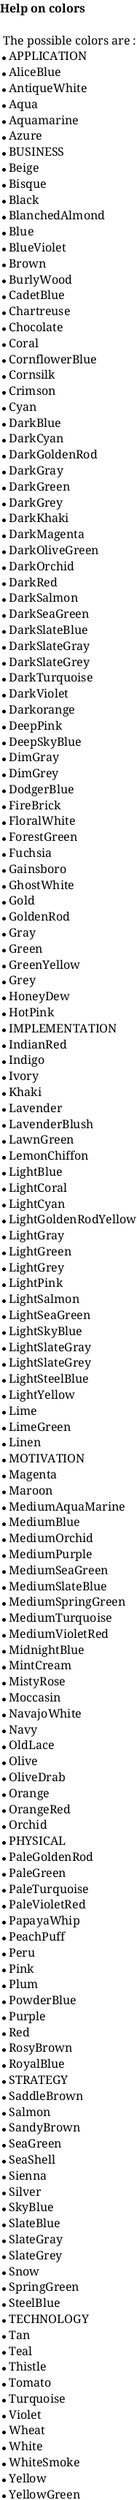 {
  "sha1": "pdru42b9dr5imkghhd31g0tagmuwku6",
  "insertion": {
    "when": "2024-06-04T17:28:41.052Z",
    "url": "https://github.com/plantuml/plantuml/issues/1232",
    "user": "plantuml@gmail.com"
  }
}
@startuml
help color
@enduml

